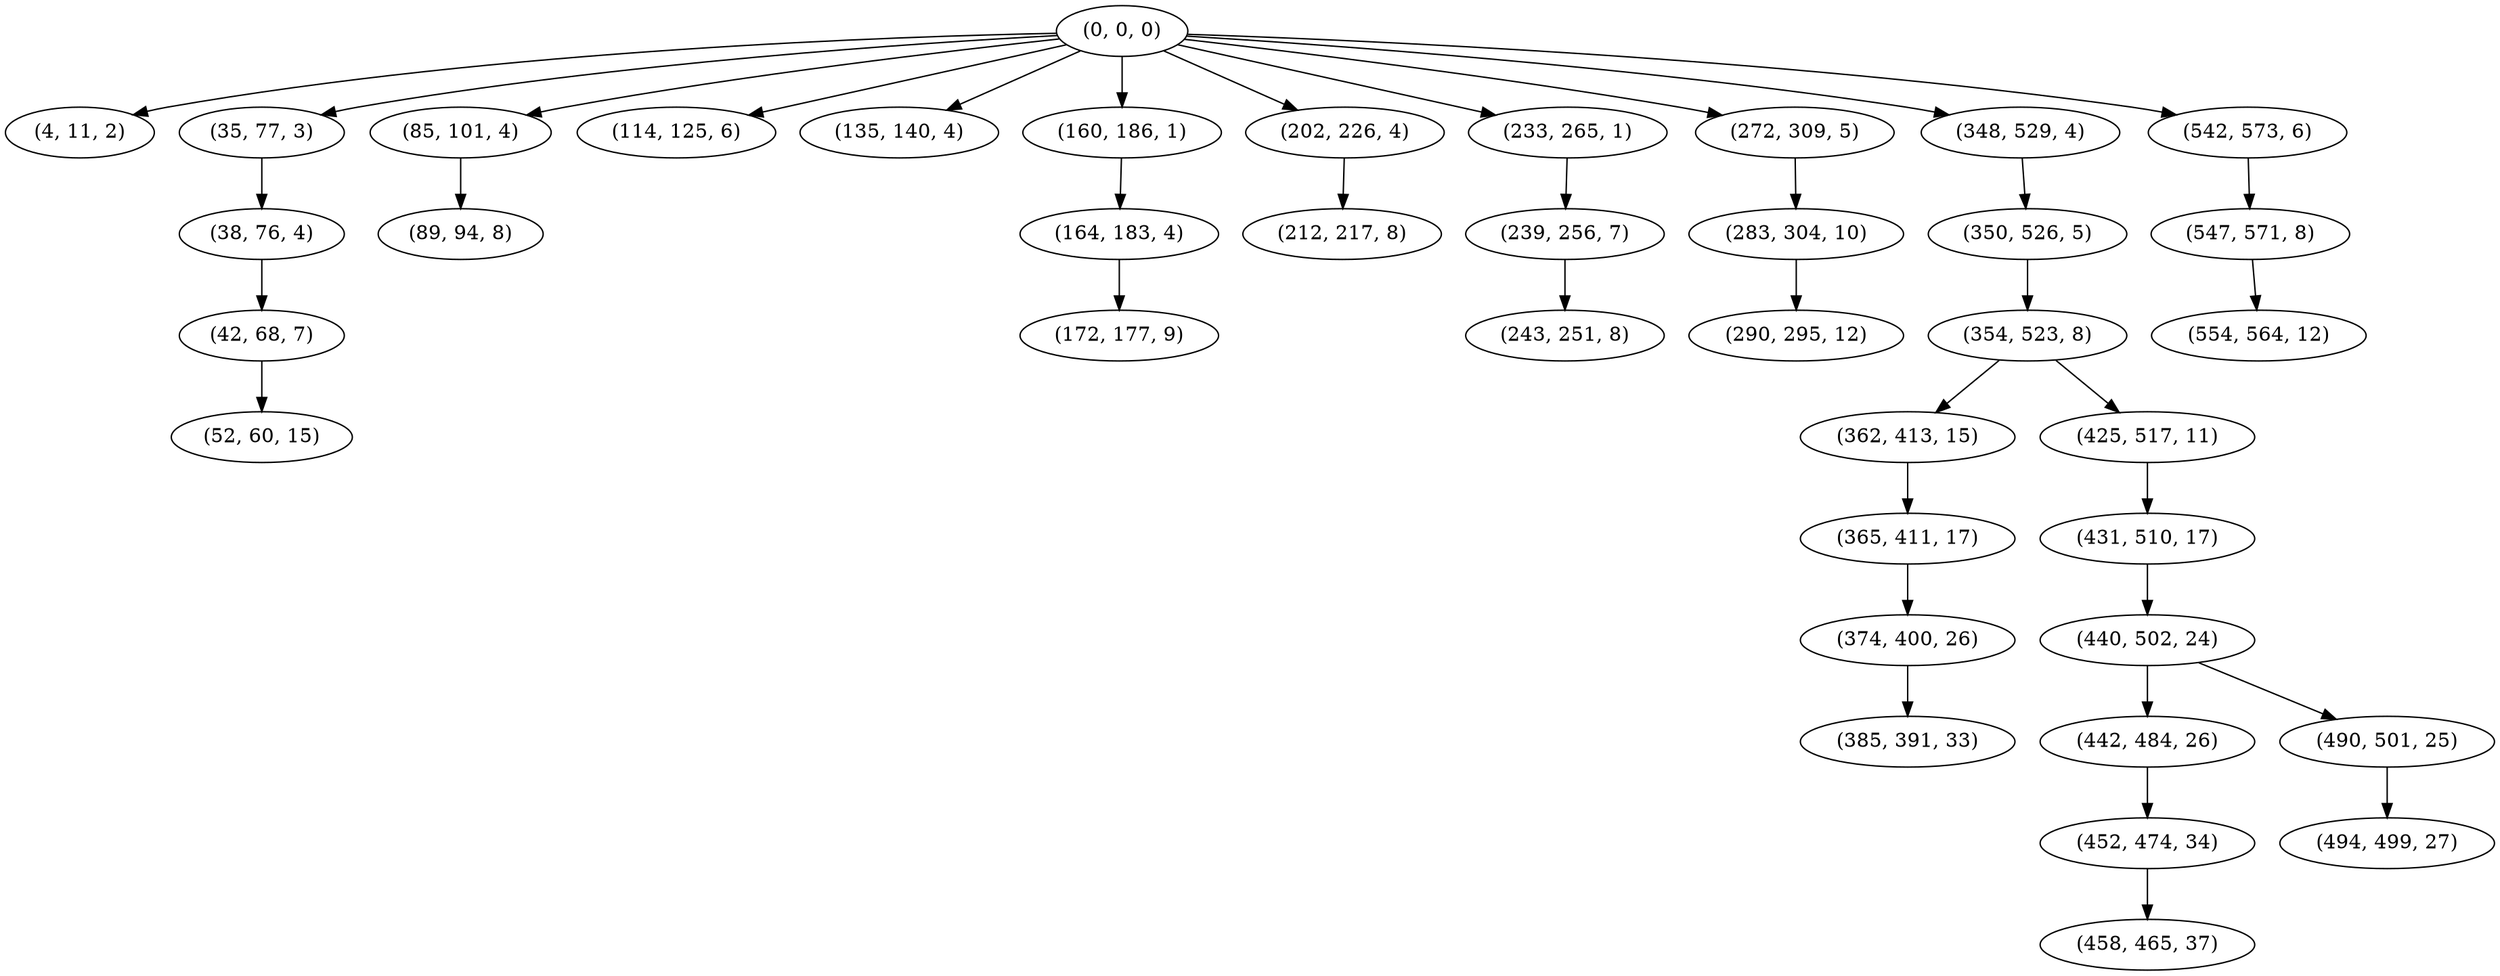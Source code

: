 digraph tree {
    "(0, 0, 0)";
    "(4, 11, 2)";
    "(35, 77, 3)";
    "(38, 76, 4)";
    "(42, 68, 7)";
    "(52, 60, 15)";
    "(85, 101, 4)";
    "(89, 94, 8)";
    "(114, 125, 6)";
    "(135, 140, 4)";
    "(160, 186, 1)";
    "(164, 183, 4)";
    "(172, 177, 9)";
    "(202, 226, 4)";
    "(212, 217, 8)";
    "(233, 265, 1)";
    "(239, 256, 7)";
    "(243, 251, 8)";
    "(272, 309, 5)";
    "(283, 304, 10)";
    "(290, 295, 12)";
    "(348, 529, 4)";
    "(350, 526, 5)";
    "(354, 523, 8)";
    "(362, 413, 15)";
    "(365, 411, 17)";
    "(374, 400, 26)";
    "(385, 391, 33)";
    "(425, 517, 11)";
    "(431, 510, 17)";
    "(440, 502, 24)";
    "(442, 484, 26)";
    "(452, 474, 34)";
    "(458, 465, 37)";
    "(490, 501, 25)";
    "(494, 499, 27)";
    "(542, 573, 6)";
    "(547, 571, 8)";
    "(554, 564, 12)";
    "(0, 0, 0)" -> "(4, 11, 2)";
    "(0, 0, 0)" -> "(35, 77, 3)";
    "(0, 0, 0)" -> "(85, 101, 4)";
    "(0, 0, 0)" -> "(114, 125, 6)";
    "(0, 0, 0)" -> "(135, 140, 4)";
    "(0, 0, 0)" -> "(160, 186, 1)";
    "(0, 0, 0)" -> "(202, 226, 4)";
    "(0, 0, 0)" -> "(233, 265, 1)";
    "(0, 0, 0)" -> "(272, 309, 5)";
    "(0, 0, 0)" -> "(348, 529, 4)";
    "(0, 0, 0)" -> "(542, 573, 6)";
    "(35, 77, 3)" -> "(38, 76, 4)";
    "(38, 76, 4)" -> "(42, 68, 7)";
    "(42, 68, 7)" -> "(52, 60, 15)";
    "(85, 101, 4)" -> "(89, 94, 8)";
    "(160, 186, 1)" -> "(164, 183, 4)";
    "(164, 183, 4)" -> "(172, 177, 9)";
    "(202, 226, 4)" -> "(212, 217, 8)";
    "(233, 265, 1)" -> "(239, 256, 7)";
    "(239, 256, 7)" -> "(243, 251, 8)";
    "(272, 309, 5)" -> "(283, 304, 10)";
    "(283, 304, 10)" -> "(290, 295, 12)";
    "(348, 529, 4)" -> "(350, 526, 5)";
    "(350, 526, 5)" -> "(354, 523, 8)";
    "(354, 523, 8)" -> "(362, 413, 15)";
    "(354, 523, 8)" -> "(425, 517, 11)";
    "(362, 413, 15)" -> "(365, 411, 17)";
    "(365, 411, 17)" -> "(374, 400, 26)";
    "(374, 400, 26)" -> "(385, 391, 33)";
    "(425, 517, 11)" -> "(431, 510, 17)";
    "(431, 510, 17)" -> "(440, 502, 24)";
    "(440, 502, 24)" -> "(442, 484, 26)";
    "(440, 502, 24)" -> "(490, 501, 25)";
    "(442, 484, 26)" -> "(452, 474, 34)";
    "(452, 474, 34)" -> "(458, 465, 37)";
    "(490, 501, 25)" -> "(494, 499, 27)";
    "(542, 573, 6)" -> "(547, 571, 8)";
    "(547, 571, 8)" -> "(554, 564, 12)";
}
